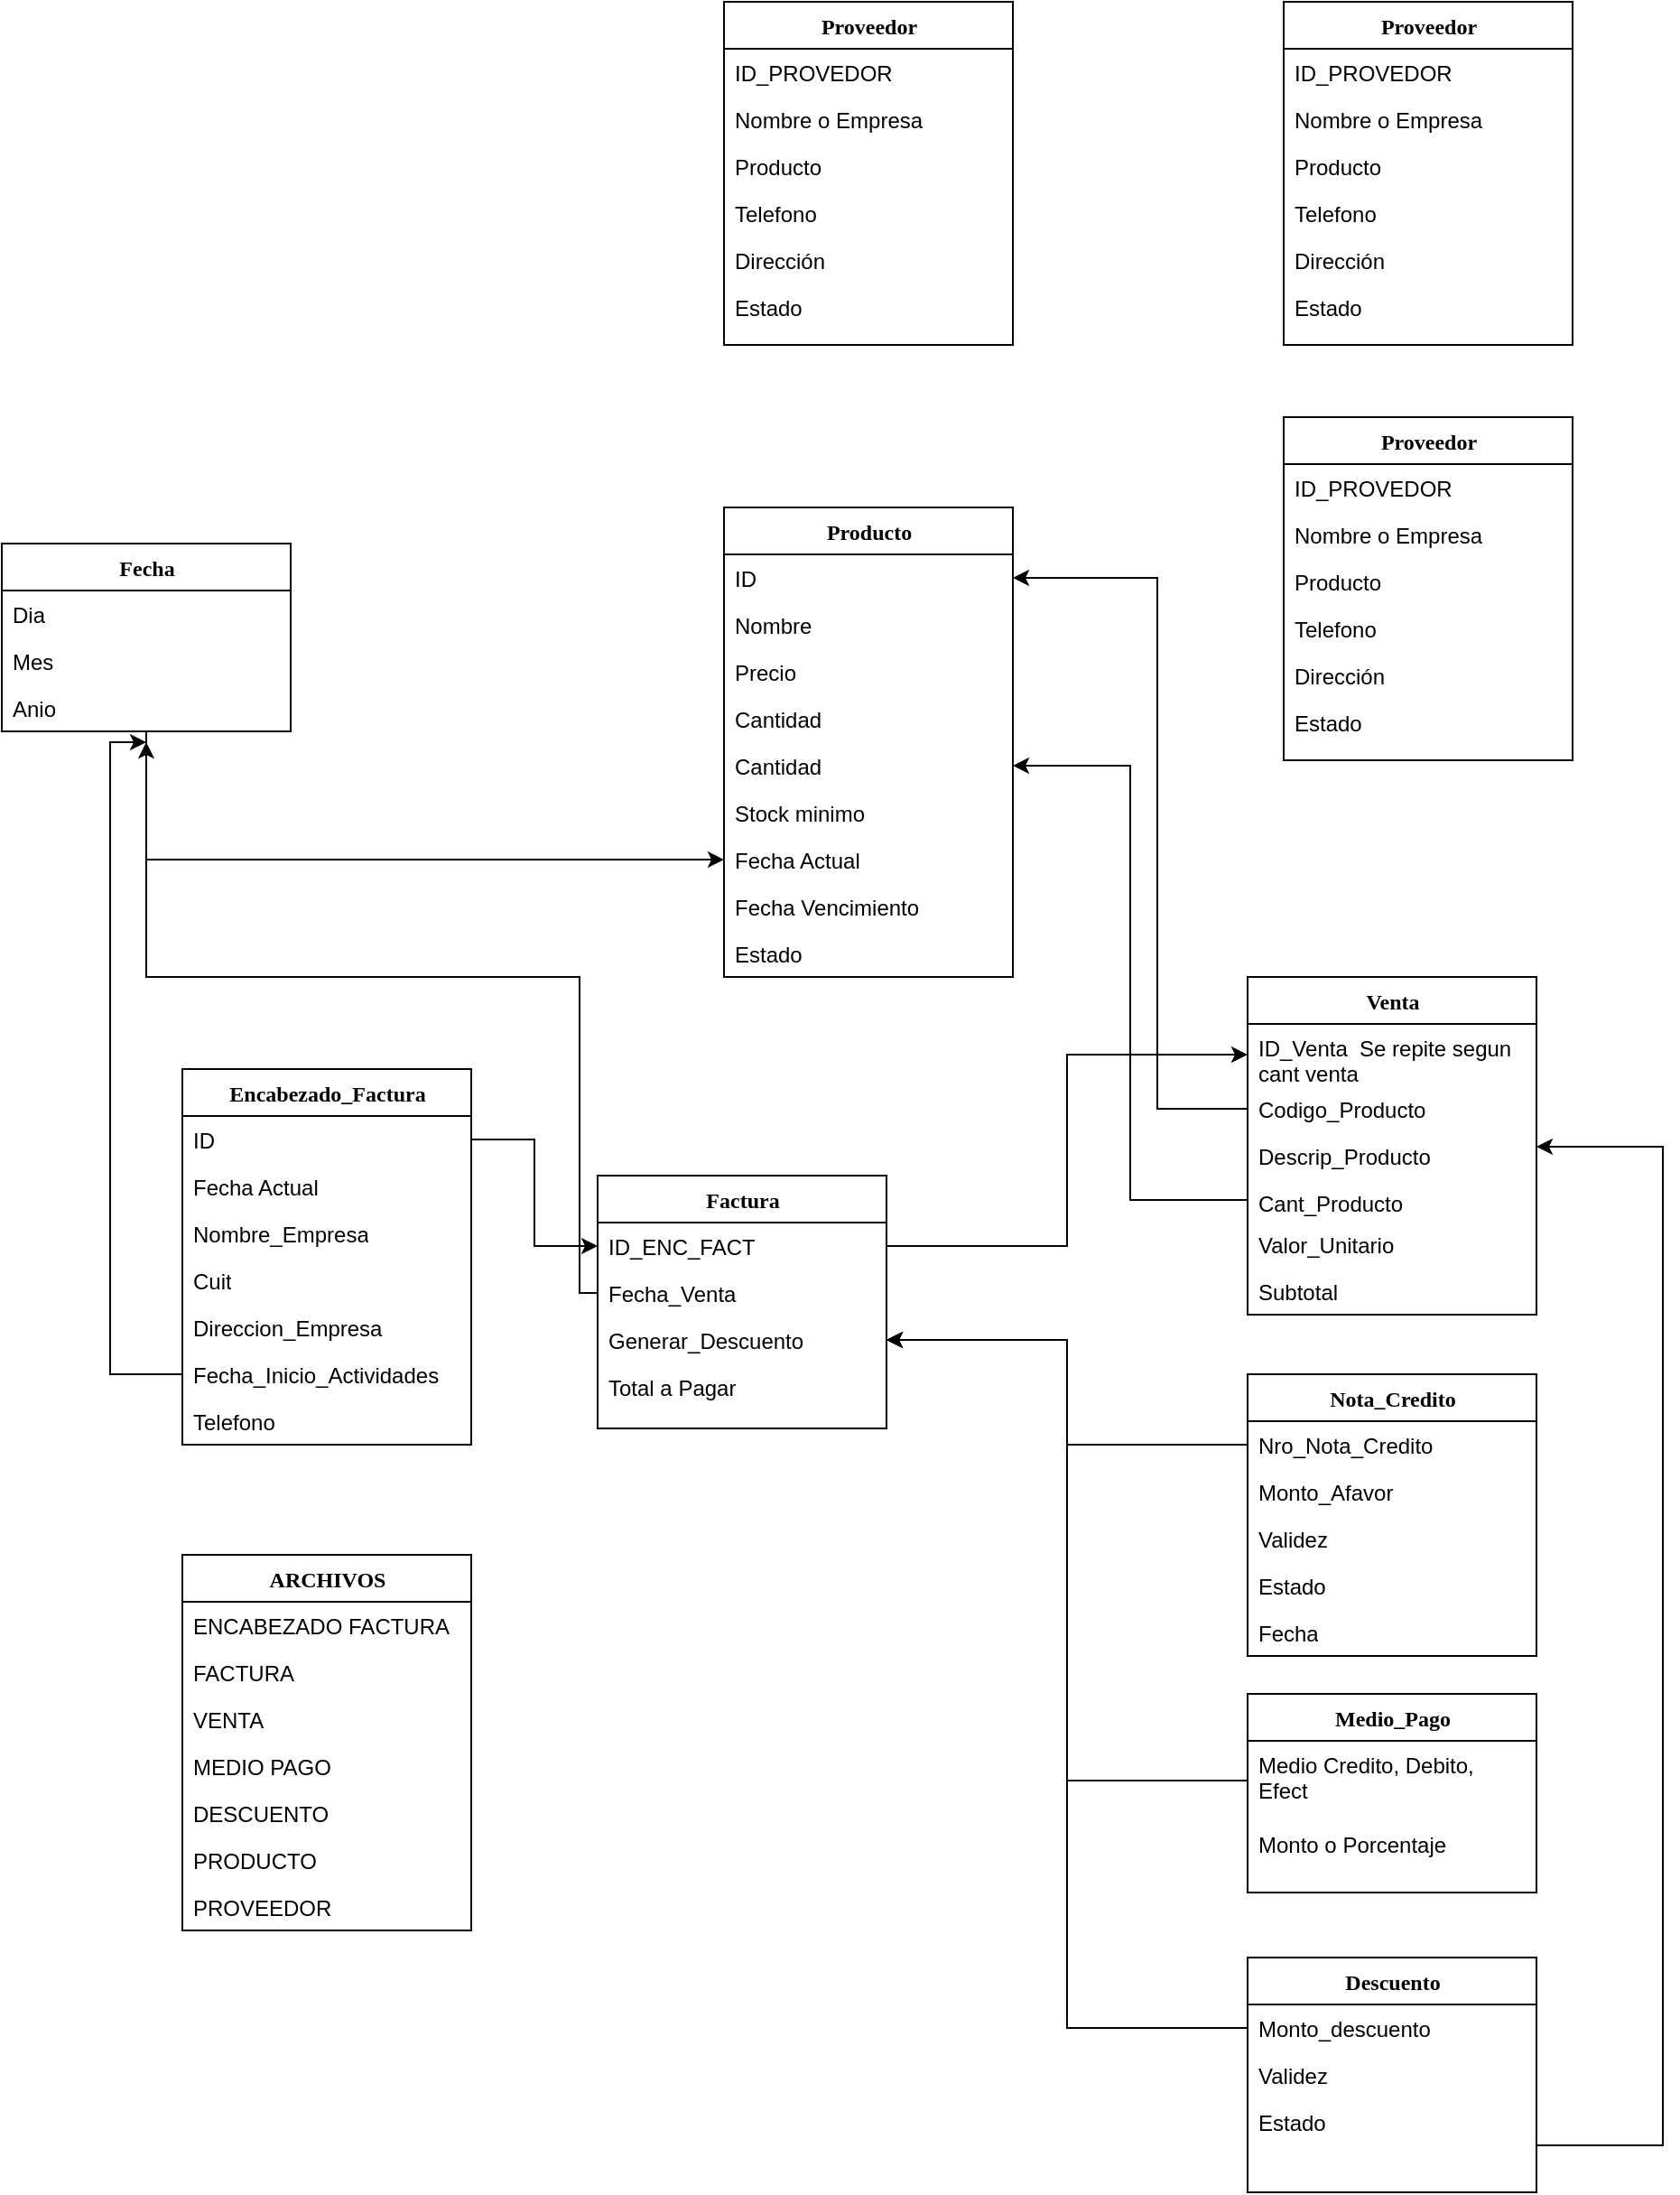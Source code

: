 <mxfile version="13.7.8" type="device"><diagram name="Page-1" id="9f46799a-70d6-7492-0946-bef42562c5a5"><mxGraphModel dx="1020" dy="1472" grid="1" gridSize="10" guides="1" tooltips="1" connect="1" arrows="1" fold="1" page="1" pageScale="1" pageWidth="1100" pageHeight="850" background="#ffffff" math="0" shadow="0"><root><mxCell id="0"/><mxCell id="1" parent="0"/><mxCell id="5ATSMkaQj4c0prXv33QN-11" style="edgeStyle=orthogonalEdgeStyle;rounded=0;orthogonalLoop=1;jettySize=auto;html=1;" edge="1" parent="1" source="78961159f06e98e8-30" target="E1xkY9IaCRlsvTI7fgck-6"><mxGeometry relative="1" as="geometry"/></mxCell><mxCell id="78961159f06e98e8-30" value="Fecha" style="swimlane;html=1;fontStyle=1;align=center;verticalAlign=top;childLayout=stackLayout;horizontal=1;startSize=26;horizontalStack=0;resizeParent=1;resizeLast=0;collapsible=1;marginBottom=0;swimlaneFillColor=#ffffff;rounded=0;shadow=0;comic=0;labelBackgroundColor=none;strokeWidth=1;fillColor=none;fontFamily=Verdana;fontSize=12" parent="1" vertex="1"><mxGeometry x="90" y="30" width="160" height="104" as="geometry"/></mxCell><mxCell id="78961159f06e98e8-34" value="Dia" style="text;html=1;strokeColor=none;fillColor=none;align=left;verticalAlign=top;spacingLeft=4;spacingRight=4;whiteSpace=wrap;overflow=hidden;rotatable=0;points=[[0,0.5],[1,0.5]];portConstraint=eastwest;" parent="78961159f06e98e8-30" vertex="1"><mxGeometry y="26" width="160" height="26" as="geometry"/></mxCell><mxCell id="78961159f06e98e8-36" value="Mes" style="text;html=1;strokeColor=none;fillColor=none;align=left;verticalAlign=top;spacingLeft=4;spacingRight=4;whiteSpace=wrap;overflow=hidden;rotatable=0;points=[[0,0.5],[1,0.5]];portConstraint=eastwest;" parent="78961159f06e98e8-30" vertex="1"><mxGeometry y="52" width="160" height="26" as="geometry"/></mxCell><mxCell id="78961159f06e98e8-37" value="Anio" style="text;html=1;strokeColor=none;fillColor=none;align=left;verticalAlign=top;spacingLeft=4;spacingRight=4;whiteSpace=wrap;overflow=hidden;rotatable=0;points=[[0,0.5],[1,0.5]];portConstraint=eastwest;" parent="78961159f06e98e8-30" vertex="1"><mxGeometry y="78" width="160" height="26" as="geometry"/></mxCell><mxCell id="78961159f06e98e8-17" value="Producto" style="swimlane;html=1;fontStyle=1;align=center;verticalAlign=top;childLayout=stackLayout;horizontal=1;startSize=26;horizontalStack=0;resizeParent=1;resizeLast=0;collapsible=1;marginBottom=0;swimlaneFillColor=#ffffff;rounded=0;shadow=0;comic=0;labelBackgroundColor=none;strokeWidth=1;fillColor=none;fontFamily=Verdana;fontSize=12" parent="1" vertex="1"><mxGeometry x="490" y="10" width="160" height="260" as="geometry"/></mxCell><mxCell id="78961159f06e98e8-21" value="ID" style="text;html=1;strokeColor=none;fillColor=none;align=left;verticalAlign=top;spacingLeft=4;spacingRight=4;whiteSpace=wrap;overflow=hidden;rotatable=0;points=[[0,0.5],[1,0.5]];portConstraint=eastwest;" parent="78961159f06e98e8-17" vertex="1"><mxGeometry y="26" width="160" height="26" as="geometry"/></mxCell><mxCell id="78961159f06e98e8-23" value="Nombre" style="text;html=1;strokeColor=none;fillColor=none;align=left;verticalAlign=top;spacingLeft=4;spacingRight=4;whiteSpace=wrap;overflow=hidden;rotatable=0;points=[[0,0.5],[1,0.5]];portConstraint=eastwest;" parent="78961159f06e98e8-17" vertex="1"><mxGeometry y="52" width="160" height="26" as="geometry"/></mxCell><mxCell id="78961159f06e98e8-25" value="Precio" style="text;html=1;strokeColor=none;fillColor=none;align=left;verticalAlign=top;spacingLeft=4;spacingRight=4;whiteSpace=wrap;overflow=hidden;rotatable=0;points=[[0,0.5],[1,0.5]];portConstraint=eastwest;" parent="78961159f06e98e8-17" vertex="1"><mxGeometry y="78" width="160" height="26" as="geometry"/></mxCell><mxCell id="78961159f06e98e8-26" value="Cantidad" style="text;html=1;strokeColor=none;fillColor=none;align=left;verticalAlign=top;spacingLeft=4;spacingRight=4;whiteSpace=wrap;overflow=hidden;rotatable=0;points=[[0,0.5],[1,0.5]];portConstraint=eastwest;" parent="78961159f06e98e8-17" vertex="1"><mxGeometry y="104" width="160" height="26" as="geometry"/></mxCell><mxCell id="5ATSMkaQj4c0prXv33QN-26" value="Cantidad" style="text;html=1;strokeColor=none;fillColor=none;align=left;verticalAlign=top;spacingLeft=4;spacingRight=4;whiteSpace=wrap;overflow=hidden;rotatable=0;points=[[0,0.5],[1,0.5]];portConstraint=eastwest;" vertex="1" parent="78961159f06e98e8-17"><mxGeometry y="130" width="160" height="26" as="geometry"/></mxCell><mxCell id="78961159f06e98e8-24" value="Stock minimo" style="text;html=1;strokeColor=none;fillColor=none;align=left;verticalAlign=top;spacingLeft=4;spacingRight=4;whiteSpace=wrap;overflow=hidden;rotatable=0;points=[[0,0.5],[1,0.5]];portConstraint=eastwest;" parent="78961159f06e98e8-17" vertex="1"><mxGeometry y="156" width="160" height="26" as="geometry"/></mxCell><mxCell id="E1xkY9IaCRlsvTI7fgck-6" value="Fecha Actual" style="text;html=1;strokeColor=none;fillColor=none;align=left;verticalAlign=top;spacingLeft=4;spacingRight=4;whiteSpace=wrap;overflow=hidden;rotatable=0;points=[[0,0.5],[1,0.5]];portConstraint=eastwest;" parent="78961159f06e98e8-17" vertex="1"><mxGeometry y="182" width="160" height="26" as="geometry"/></mxCell><mxCell id="E1xkY9IaCRlsvTI7fgck-8" value="Fecha Vencimiento" style="text;html=1;strokeColor=none;fillColor=none;align=left;verticalAlign=top;spacingLeft=4;spacingRight=4;whiteSpace=wrap;overflow=hidden;rotatable=0;points=[[0,0.5],[1,0.5]];portConstraint=eastwest;" parent="78961159f06e98e8-17" vertex="1"><mxGeometry y="208" width="160" height="26" as="geometry"/></mxCell><mxCell id="E1xkY9IaCRlsvTI7fgck-11" value="Estado" style="text;html=1;strokeColor=none;fillColor=none;align=left;verticalAlign=top;spacingLeft=4;spacingRight=4;whiteSpace=wrap;overflow=hidden;rotatable=0;points=[[0,0.5],[1,0.5]];portConstraint=eastwest;" parent="78961159f06e98e8-17" vertex="1"><mxGeometry y="234" width="160" height="26" as="geometry"/></mxCell><mxCell id="5ATSMkaQj4c0prXv33QN-2" style="edgeStyle=orthogonalEdgeStyle;rounded=0;orthogonalLoop=1;jettySize=auto;html=1;entryX=0;entryY=0.5;entryDx=0;entryDy=0;" edge="1" parent="1" source="78961159f06e98e8-44" target="E1xkY9IaCRlsvTI7fgck-26"><mxGeometry relative="1" as="geometry"/></mxCell><mxCell id="78961159f06e98e8-43" value="Encabezado_Factura" style="swimlane;html=1;fontStyle=1;align=center;verticalAlign=top;childLayout=stackLayout;horizontal=1;startSize=26;horizontalStack=0;resizeParent=1;resizeLast=0;collapsible=1;marginBottom=0;swimlaneFillColor=#ffffff;rounded=0;shadow=0;comic=0;labelBackgroundColor=none;strokeWidth=1;fillColor=none;fontFamily=Verdana;fontSize=12" parent="1" vertex="1"><mxGeometry x="190" y="321" width="160" height="208" as="geometry"/></mxCell><mxCell id="78961159f06e98e8-44" value="ID" style="text;html=1;strokeColor=none;fillColor=none;align=left;verticalAlign=top;spacingLeft=4;spacingRight=4;whiteSpace=wrap;overflow=hidden;rotatable=0;points=[[0,0.5],[1,0.5]];portConstraint=eastwest;" parent="78961159f06e98e8-43" vertex="1"><mxGeometry y="26" width="160" height="26" as="geometry"/></mxCell><mxCell id="E1xkY9IaCRlsvTI7fgck-18" value="Fecha Actual" style="text;html=1;strokeColor=none;fillColor=none;align=left;verticalAlign=top;spacingLeft=4;spacingRight=4;whiteSpace=wrap;overflow=hidden;rotatable=0;points=[[0,0.5],[1,0.5]];portConstraint=eastwest;" parent="78961159f06e98e8-43" vertex="1"><mxGeometry y="52" width="160" height="26" as="geometry"/></mxCell><mxCell id="E1xkY9IaCRlsvTI7fgck-19" value="Nombre_Empresa" style="text;html=1;strokeColor=none;fillColor=none;align=left;verticalAlign=top;spacingLeft=4;spacingRight=4;whiteSpace=wrap;overflow=hidden;rotatable=0;points=[[0,0.5],[1,0.5]];portConstraint=eastwest;" parent="78961159f06e98e8-43" vertex="1"><mxGeometry y="78" width="160" height="26" as="geometry"/></mxCell><mxCell id="E1xkY9IaCRlsvTI7fgck-20" value="Cuit" style="text;html=1;strokeColor=none;fillColor=none;align=left;verticalAlign=top;spacingLeft=4;spacingRight=4;whiteSpace=wrap;overflow=hidden;rotatable=0;points=[[0,0.5],[1,0.5]];portConstraint=eastwest;" parent="78961159f06e98e8-43" vertex="1"><mxGeometry y="104" width="160" height="26" as="geometry"/></mxCell><mxCell id="E1xkY9IaCRlsvTI7fgck-21" value="Direccion_Empresa" style="text;html=1;strokeColor=none;fillColor=none;align=left;verticalAlign=top;spacingLeft=4;spacingRight=4;whiteSpace=wrap;overflow=hidden;rotatable=0;points=[[0,0.5],[1,0.5]];portConstraint=eastwest;" parent="78961159f06e98e8-43" vertex="1"><mxGeometry y="130" width="160" height="26" as="geometry"/></mxCell><mxCell id="E1xkY9IaCRlsvTI7fgck-22" value="Fecha_Inicio_Actividades" style="text;html=1;strokeColor=none;fillColor=none;align=left;verticalAlign=top;spacingLeft=4;spacingRight=4;whiteSpace=wrap;overflow=hidden;rotatable=0;points=[[0,0.5],[1,0.5]];portConstraint=eastwest;" parent="78961159f06e98e8-43" vertex="1"><mxGeometry y="156" width="160" height="26" as="geometry"/></mxCell><mxCell id="E1xkY9IaCRlsvTI7fgck-23" value="Telefono" style="text;html=1;strokeColor=none;fillColor=none;align=left;verticalAlign=top;spacingLeft=4;spacingRight=4;whiteSpace=wrap;overflow=hidden;rotatable=0;points=[[0,0.5],[1,0.5]];portConstraint=eastwest;" parent="78961159f06e98e8-43" vertex="1"><mxGeometry y="182" width="160" height="26" as="geometry"/></mxCell><mxCell id="5ATSMkaQj4c0prXv33QN-12" style="edgeStyle=orthogonalEdgeStyle;rounded=0;orthogonalLoop=1;jettySize=auto;html=1;" edge="1" parent="1" source="E1xkY9IaCRlsvTI7fgck-26" target="5ATSMkaQj4c0prXv33QN-1"><mxGeometry relative="1" as="geometry"/></mxCell><mxCell id="78961159f06e98e8-108" value="Factura" style="swimlane;html=1;fontStyle=1;align=center;verticalAlign=top;childLayout=stackLayout;horizontal=1;startSize=26;horizontalStack=0;resizeParent=1;resizeLast=0;collapsible=1;marginBottom=0;swimlaneFillColor=#ffffff;rounded=0;shadow=0;comic=0;labelBackgroundColor=none;strokeWidth=1;fillColor=none;fontFamily=Verdana;fontSize=12" parent="1" vertex="1"><mxGeometry x="420" y="380" width="160" height="140" as="geometry"/></mxCell><mxCell id="E1xkY9IaCRlsvTI7fgck-26" value="ID_ENC_FACT" style="text;html=1;strokeColor=none;fillColor=none;align=left;verticalAlign=top;spacingLeft=4;spacingRight=4;whiteSpace=wrap;overflow=hidden;rotatable=0;points=[[0,0.5],[1,0.5]];portConstraint=eastwest;" parent="78961159f06e98e8-108" vertex="1"><mxGeometry y="26" width="160" height="26" as="geometry"/></mxCell><mxCell id="E1xkY9IaCRlsvTI7fgck-36" value="Fecha_Venta" style="text;html=1;strokeColor=none;fillColor=none;align=left;verticalAlign=top;spacingLeft=4;spacingRight=4;whiteSpace=wrap;overflow=hidden;rotatable=0;points=[[0,0.5],[1,0.5]];portConstraint=eastwest;" parent="78961159f06e98e8-108" vertex="1"><mxGeometry y="52" width="160" height="26" as="geometry"/></mxCell><mxCell id="E1xkY9IaCRlsvTI7fgck-37" value="Generar_Descuento&lt;br&gt;" style="text;html=1;strokeColor=none;fillColor=none;align=left;verticalAlign=top;spacingLeft=4;spacingRight=4;whiteSpace=wrap;overflow=hidden;rotatable=0;points=[[0,0.5],[1,0.5]];portConstraint=eastwest;" parent="78961159f06e98e8-108" vertex="1"><mxGeometry y="78" width="160" height="26" as="geometry"/></mxCell><mxCell id="E1xkY9IaCRlsvTI7fgck-38" value="Total a Pagar" style="text;html=1;strokeColor=none;fillColor=none;align=left;verticalAlign=top;spacingLeft=4;spacingRight=4;whiteSpace=wrap;overflow=hidden;rotatable=0;points=[[0,0.5],[1,0.5]];portConstraint=eastwest;" parent="78961159f06e98e8-108" vertex="1"><mxGeometry y="104" width="160" height="26" as="geometry"/></mxCell><mxCell id="5ATSMkaQj4c0prXv33QN-14" style="edgeStyle=orthogonalEdgeStyle;rounded=0;orthogonalLoop=1;jettySize=auto;html=1;entryX=1;entryY=0.5;entryDx=0;entryDy=0;" edge="1" parent="1" source="78961159f06e98e8-96" target="E1xkY9IaCRlsvTI7fgck-37"><mxGeometry relative="1" as="geometry"/></mxCell><mxCell id="5ATSMkaQj4c0prXv33QN-24" style="edgeStyle=orthogonalEdgeStyle;rounded=0;orthogonalLoop=1;jettySize=auto;html=1;entryX=1;entryY=0.5;entryDx=0;entryDy=0;" edge="1" parent="1" source="5ATSMkaQj4c0prXv33QN-16" target="E1xkY9IaCRlsvTI7fgck-37"><mxGeometry relative="1" as="geometry"><mxPoint x="610" y="530" as="targetPoint"/></mxGeometry></mxCell><mxCell id="5ATSMkaQj4c0prXv33QN-25" style="edgeStyle=orthogonalEdgeStyle;rounded=0;orthogonalLoop=1;jettySize=auto;html=1;entryX=1;entryY=0.5;entryDx=0;entryDy=0;" edge="1" parent="1" source="78961159f06e98e8-83" target="E1xkY9IaCRlsvTI7fgck-37"><mxGeometry relative="1" as="geometry"><mxPoint x="610" y="490" as="targetPoint"/></mxGeometry></mxCell><mxCell id="5ATSMkaQj4c0prXv33QN-4" value="Venta" style="swimlane;html=1;fontStyle=1;align=center;verticalAlign=top;childLayout=stackLayout;horizontal=1;startSize=26;horizontalStack=0;resizeParent=1;resizeLast=0;collapsible=1;marginBottom=0;swimlaneFillColor=#ffffff;rounded=0;shadow=0;comic=0;labelBackgroundColor=none;strokeWidth=1;fillColor=none;fontFamily=Verdana;fontSize=12" vertex="1" parent="1"><mxGeometry x="780" y="270" width="160" height="187" as="geometry"/></mxCell><mxCell id="5ATSMkaQj4c0prXv33QN-1" value="ID_Venta&amp;nbsp; Se repite segun cant venta" style="text;html=1;strokeColor=none;fillColor=none;align=left;verticalAlign=top;spacingLeft=4;spacingRight=4;whiteSpace=wrap;overflow=hidden;rotatable=0;points=[[0,0.5],[1,0.5]];portConstraint=eastwest;" vertex="1" parent="5ATSMkaQj4c0prXv33QN-4"><mxGeometry y="26" width="160" height="34" as="geometry"/></mxCell><mxCell id="5ATSMkaQj4c0prXv33QN-10" value="Codigo_Producto" style="text;html=1;strokeColor=none;fillColor=none;align=left;verticalAlign=top;spacingLeft=4;spacingRight=4;whiteSpace=wrap;overflow=hidden;rotatable=0;points=[[0,0.5],[1,0.5]];portConstraint=eastwest;" vertex="1" parent="5ATSMkaQj4c0prXv33QN-4"><mxGeometry y="60" width="160" height="26" as="geometry"/></mxCell><mxCell id="5ATSMkaQj4c0prXv33QN-8" value="Descrip_Producto" style="text;html=1;strokeColor=none;fillColor=none;align=left;verticalAlign=top;spacingLeft=4;spacingRight=4;whiteSpace=wrap;overflow=hidden;rotatable=0;points=[[0,0.5],[1,0.5]];portConstraint=eastwest;" vertex="1" parent="5ATSMkaQj4c0prXv33QN-4"><mxGeometry y="86" width="160" height="26" as="geometry"/></mxCell><mxCell id="E1xkY9IaCRlsvTI7fgck-29" value="Cant_Producto" style="text;html=1;strokeColor=none;fillColor=none;align=left;verticalAlign=top;spacingLeft=4;spacingRight=4;whiteSpace=wrap;overflow=hidden;rotatable=0;points=[[0,0.5],[1,0.5]];portConstraint=eastwest;" parent="5ATSMkaQj4c0prXv33QN-4" vertex="1"><mxGeometry y="112" width="160" height="23" as="geometry"/></mxCell><mxCell id="E1xkY9IaCRlsvTI7fgck-30" value="Valor_Unitario" style="text;html=1;strokeColor=none;fillColor=none;align=left;verticalAlign=top;spacingLeft=4;spacingRight=4;whiteSpace=wrap;overflow=hidden;rotatable=0;points=[[0,0.5],[1,0.5]];portConstraint=eastwest;" parent="5ATSMkaQj4c0prXv33QN-4" vertex="1"><mxGeometry y="135" width="160" height="26" as="geometry"/></mxCell><mxCell id="5ATSMkaQj4c0prXv33QN-9" value="Subtotal" style="text;html=1;strokeColor=none;fillColor=none;align=left;verticalAlign=top;spacingLeft=4;spacingRight=4;whiteSpace=wrap;overflow=hidden;rotatable=0;points=[[0,0.5],[1,0.5]];portConstraint=eastwest;" vertex="1" parent="5ATSMkaQj4c0prXv33QN-4"><mxGeometry y="161" width="160" height="26" as="geometry"/></mxCell><mxCell id="5ATSMkaQj4c0prXv33QN-31" style="edgeStyle=orthogonalEdgeStyle;rounded=0;orthogonalLoop=1;jettySize=auto;html=1;" edge="1" parent="1" source="78961159f06e98e8-82" target="5ATSMkaQj4c0prXv33QN-4"><mxGeometry relative="1" as="geometry"><mxPoint x="1000" y="410" as="targetPoint"/><Array as="points"><mxPoint x="1010" y="917"/><mxPoint x="1010" y="364"/></Array></mxGeometry></mxCell><mxCell id="5ATSMkaQj4c0prXv33QN-27" style="edgeStyle=orthogonalEdgeStyle;rounded=0;orthogonalLoop=1;jettySize=auto;html=1;" edge="1" parent="1" source="5ATSMkaQj4c0prXv33QN-10" target="78961159f06e98e8-21"><mxGeometry relative="1" as="geometry"><mxPoint x="760" y="100" as="targetPoint"/><Array as="points"><mxPoint x="730" y="343"/><mxPoint x="730" y="49"/></Array></mxGeometry></mxCell><mxCell id="5ATSMkaQj4c0prXv33QN-28" style="edgeStyle=orthogonalEdgeStyle;rounded=0;orthogonalLoop=1;jettySize=auto;html=1;" edge="1" parent="1" source="E1xkY9IaCRlsvTI7fgck-29" target="5ATSMkaQj4c0prXv33QN-26"><mxGeometry relative="1" as="geometry"><mxPoint x="690" y="160" as="targetPoint"/></mxGeometry></mxCell><mxCell id="5ATSMkaQj4c0prXv33QN-29" style="edgeStyle=orthogonalEdgeStyle;rounded=0;orthogonalLoop=1;jettySize=auto;html=1;" edge="1" parent="1" source="E1xkY9IaCRlsvTI7fgck-22"><mxGeometry relative="1" as="geometry"><mxPoint x="170" y="140" as="targetPoint"/><Array as="points"><mxPoint x="150" y="490"/><mxPoint x="150" y="140"/></Array></mxGeometry></mxCell><mxCell id="5ATSMkaQj4c0prXv33QN-30" style="edgeStyle=orthogonalEdgeStyle;rounded=0;orthogonalLoop=1;jettySize=auto;html=1;exitX=0;exitY=0.5;exitDx=0;exitDy=0;" edge="1" parent="1" source="E1xkY9IaCRlsvTI7fgck-36"><mxGeometry relative="1" as="geometry"><mxPoint x="170" y="140" as="targetPoint"/><mxPoint x="410" y="445" as="sourcePoint"/><Array as="points"><mxPoint x="410" y="445"/><mxPoint x="410" y="270"/><mxPoint x="170" y="270"/></Array></mxGeometry></mxCell><mxCell id="5ATSMkaQj4c0prXv33QN-33" value="ARCHIVOS" style="swimlane;html=1;fontStyle=1;align=center;verticalAlign=top;childLayout=stackLayout;horizontal=1;startSize=26;horizontalStack=0;resizeParent=1;resizeLast=0;collapsible=1;marginBottom=0;swimlaneFillColor=#ffffff;rounded=0;shadow=0;comic=0;labelBackgroundColor=none;strokeWidth=1;fillColor=none;fontFamily=Verdana;fontSize=12" vertex="1" parent="1"><mxGeometry x="190" y="590" width="160" height="208" as="geometry"/></mxCell><mxCell id="5ATSMkaQj4c0prXv33QN-35" value="ENCABEZADO FACTURA" style="text;html=1;strokeColor=none;fillColor=none;align=left;verticalAlign=top;spacingLeft=4;spacingRight=4;whiteSpace=wrap;overflow=hidden;rotatable=0;points=[[0,0.5],[1,0.5]];portConstraint=eastwest;" vertex="1" parent="5ATSMkaQj4c0prXv33QN-33"><mxGeometry y="26" width="160" height="26" as="geometry"/></mxCell><mxCell id="5ATSMkaQj4c0prXv33QN-36" value="FACTURA" style="text;html=1;strokeColor=none;fillColor=none;align=left;verticalAlign=top;spacingLeft=4;spacingRight=4;whiteSpace=wrap;overflow=hidden;rotatable=0;points=[[0,0.5],[1,0.5]];portConstraint=eastwest;" vertex="1" parent="5ATSMkaQj4c0prXv33QN-33"><mxGeometry y="52" width="160" height="26" as="geometry"/></mxCell><mxCell id="5ATSMkaQj4c0prXv33QN-37" value="VENTA" style="text;html=1;strokeColor=none;fillColor=none;align=left;verticalAlign=top;spacingLeft=4;spacingRight=4;whiteSpace=wrap;overflow=hidden;rotatable=0;points=[[0,0.5],[1,0.5]];portConstraint=eastwest;" vertex="1" parent="5ATSMkaQj4c0prXv33QN-33"><mxGeometry y="78" width="160" height="26" as="geometry"/></mxCell><mxCell id="5ATSMkaQj4c0prXv33QN-38" value="MEDIO PAGO" style="text;html=1;strokeColor=none;fillColor=none;align=left;verticalAlign=top;spacingLeft=4;spacingRight=4;whiteSpace=wrap;overflow=hidden;rotatable=0;points=[[0,0.5],[1,0.5]];portConstraint=eastwest;" vertex="1" parent="5ATSMkaQj4c0prXv33QN-33"><mxGeometry y="104" width="160" height="26" as="geometry"/></mxCell><mxCell id="5ATSMkaQj4c0prXv33QN-39" value="DESCUENTO" style="text;html=1;strokeColor=none;fillColor=none;align=left;verticalAlign=top;spacingLeft=4;spacingRight=4;whiteSpace=wrap;overflow=hidden;rotatable=0;points=[[0,0.5],[1,0.5]];portConstraint=eastwest;" vertex="1" parent="5ATSMkaQj4c0prXv33QN-33"><mxGeometry y="130" width="160" height="26" as="geometry"/></mxCell><mxCell id="5ATSMkaQj4c0prXv33QN-40" value="PRODUCTO" style="text;html=1;strokeColor=none;fillColor=none;align=left;verticalAlign=top;spacingLeft=4;spacingRight=4;whiteSpace=wrap;overflow=hidden;rotatable=0;points=[[0,0.5],[1,0.5]];portConstraint=eastwest;" vertex="1" parent="5ATSMkaQj4c0prXv33QN-33"><mxGeometry y="156" width="160" height="26" as="geometry"/></mxCell><mxCell id="5ATSMkaQj4c0prXv33QN-49" value="PROVEEDOR" style="text;html=1;strokeColor=none;fillColor=none;align=left;verticalAlign=top;spacingLeft=4;spacingRight=4;whiteSpace=wrap;overflow=hidden;rotatable=0;points=[[0,0.5],[1,0.5]];portConstraint=eastwest;" vertex="1" parent="5ATSMkaQj4c0prXv33QN-33"><mxGeometry y="182" width="160" height="26" as="geometry"/></mxCell><mxCell id="78961159f06e98e8-95" value="Nota_Credito" style="swimlane;html=1;fontStyle=1;align=center;verticalAlign=top;childLayout=stackLayout;horizontal=1;startSize=26;horizontalStack=0;resizeParent=1;resizeLast=0;collapsible=1;marginBottom=0;swimlaneFillColor=#ffffff;rounded=0;shadow=0;comic=0;labelBackgroundColor=none;strokeWidth=1;fillColor=none;fontFamily=Verdana;fontSize=12" parent="1" vertex="1"><mxGeometry x="780" y="490" width="160" height="156" as="geometry"/></mxCell><mxCell id="78961159f06e98e8-96" value="Nro_Nota_Credito" style="text;html=1;strokeColor=none;fillColor=none;align=left;verticalAlign=top;spacingLeft=4;spacingRight=4;whiteSpace=wrap;overflow=hidden;rotatable=0;points=[[0,0.5],[1,0.5]];portConstraint=eastwest;" parent="78961159f06e98e8-95" vertex="1"><mxGeometry y="26" width="160" height="26" as="geometry"/></mxCell><mxCell id="5ATSMkaQj4c0prXv33QN-13" value="Monto_Afavor" style="text;html=1;strokeColor=none;fillColor=none;align=left;verticalAlign=top;spacingLeft=4;spacingRight=4;whiteSpace=wrap;overflow=hidden;rotatable=0;points=[[0,0.5],[1,0.5]];portConstraint=eastwest;" vertex="1" parent="78961159f06e98e8-95"><mxGeometry y="52" width="160" height="26" as="geometry"/></mxCell><mxCell id="78961159f06e98e8-97" value="Validez" style="text;html=1;strokeColor=none;fillColor=none;align=left;verticalAlign=top;spacingLeft=4;spacingRight=4;whiteSpace=wrap;overflow=hidden;rotatable=0;points=[[0,0.5],[1,0.5]];portConstraint=eastwest;" parent="78961159f06e98e8-95" vertex="1"><mxGeometry y="78" width="160" height="26" as="geometry"/></mxCell><mxCell id="78961159f06e98e8-98" value="Estado" style="text;html=1;strokeColor=none;fillColor=none;align=left;verticalAlign=top;spacingLeft=4;spacingRight=4;whiteSpace=wrap;overflow=hidden;rotatable=0;points=[[0,0.5],[1,0.5]];portConstraint=eastwest;" parent="78961159f06e98e8-95" vertex="1"><mxGeometry y="104" width="160" height="26" as="geometry"/></mxCell><mxCell id="5ATSMkaQj4c0prXv33QN-41" value="Fecha" style="text;html=1;strokeColor=none;fillColor=none;align=left;verticalAlign=top;spacingLeft=4;spacingRight=4;whiteSpace=wrap;overflow=hidden;rotatable=0;points=[[0,0.5],[1,0.5]];portConstraint=eastwest;" vertex="1" parent="78961159f06e98e8-95"><mxGeometry y="130" width="160" height="26" as="geometry"/></mxCell><mxCell id="5ATSMkaQj4c0prXv33QN-15" value="Medio_Pago" style="swimlane;html=1;fontStyle=1;align=center;verticalAlign=top;childLayout=stackLayout;horizontal=1;startSize=26;horizontalStack=0;resizeParent=1;resizeLast=0;collapsible=1;marginBottom=0;swimlaneFillColor=#ffffff;rounded=0;shadow=0;comic=0;labelBackgroundColor=none;strokeWidth=1;fillColor=none;fontFamily=Verdana;fontSize=12" vertex="1" parent="1"><mxGeometry x="780" y="667" width="160" height="110" as="geometry"/></mxCell><mxCell id="5ATSMkaQj4c0prXv33QN-16" value="Medio Credito, Debito, Efect" style="text;html=1;strokeColor=none;fillColor=none;align=left;verticalAlign=top;spacingLeft=4;spacingRight=4;whiteSpace=wrap;overflow=hidden;rotatable=0;points=[[0,0.5],[1,0.5]];portConstraint=eastwest;" vertex="1" parent="5ATSMkaQj4c0prXv33QN-15"><mxGeometry y="26" width="160" height="44" as="geometry"/></mxCell><mxCell id="5ATSMkaQj4c0prXv33QN-17" value="Monto o Porcentaje" style="text;html=1;strokeColor=none;fillColor=none;align=left;verticalAlign=top;spacingLeft=4;spacingRight=4;whiteSpace=wrap;overflow=hidden;rotatable=0;points=[[0,0.5],[1,0.5]];portConstraint=eastwest;" vertex="1" parent="5ATSMkaQj4c0prXv33QN-15"><mxGeometry y="70" width="160" height="26" as="geometry"/></mxCell><mxCell id="78961159f06e98e8-82" value="Descuento" style="swimlane;html=1;fontStyle=1;align=center;verticalAlign=top;childLayout=stackLayout;horizontal=1;startSize=26;horizontalStack=0;resizeParent=1;resizeLast=0;collapsible=1;marginBottom=0;swimlaneFillColor=#ffffff;rounded=0;shadow=0;comic=0;labelBackgroundColor=none;strokeWidth=1;fillColor=none;fontFamily=Verdana;fontSize=12" parent="1" vertex="1"><mxGeometry x="780" y="813" width="160" height="130" as="geometry"/></mxCell><mxCell id="78961159f06e98e8-83" value="Monto_descuento" style="text;html=1;strokeColor=none;fillColor=none;align=left;verticalAlign=top;spacingLeft=4;spacingRight=4;whiteSpace=wrap;overflow=hidden;rotatable=0;points=[[0,0.5],[1,0.5]];portConstraint=eastwest;" parent="78961159f06e98e8-82" vertex="1"><mxGeometry y="26" width="160" height="26" as="geometry"/></mxCell><mxCell id="78961159f06e98e8-84" value="Validez" style="text;html=1;strokeColor=none;fillColor=none;align=left;verticalAlign=top;spacingLeft=4;spacingRight=4;whiteSpace=wrap;overflow=hidden;rotatable=0;points=[[0,0.5],[1,0.5]];portConstraint=eastwest;" parent="78961159f06e98e8-82" vertex="1"><mxGeometry y="52" width="160" height="26" as="geometry"/></mxCell><mxCell id="78961159f06e98e8-85" value="Estado" style="text;html=1;strokeColor=none;fillColor=none;align=left;verticalAlign=top;spacingLeft=4;spacingRight=4;whiteSpace=wrap;overflow=hidden;rotatable=0;points=[[0,0.5],[1,0.5]];portConstraint=eastwest;" parent="78961159f06e98e8-82" vertex="1"><mxGeometry y="78" width="160" height="26" as="geometry"/></mxCell><mxCell id="78961159f06e98e8-86" value="" style="text;html=1;strokeColor=none;fillColor=none;align=left;verticalAlign=top;spacingLeft=4;spacingRight=4;whiteSpace=wrap;overflow=hidden;rotatable=0;points=[[0,0.5],[1,0.5]];portConstraint=eastwest;" parent="78961159f06e98e8-82" vertex="1"><mxGeometry y="104" width="160" height="26" as="geometry"/></mxCell><mxCell id="5ATSMkaQj4c0prXv33QN-50" value="Proveedor" style="swimlane;html=1;fontStyle=1;align=center;verticalAlign=top;childLayout=stackLayout;horizontal=1;startSize=26;horizontalStack=0;resizeParent=1;resizeLast=0;collapsible=1;marginBottom=0;swimlaneFillColor=#ffffff;rounded=0;shadow=0;comic=0;labelBackgroundColor=none;strokeWidth=1;fillColor=none;fontFamily=Verdana;fontSize=12" vertex="1" parent="1"><mxGeometry x="490" y="-270" width="160" height="190" as="geometry"/></mxCell><mxCell id="5ATSMkaQj4c0prXv33QN-51" value="ID_PROVEDOR" style="text;html=1;strokeColor=none;fillColor=none;align=left;verticalAlign=top;spacingLeft=4;spacingRight=4;whiteSpace=wrap;overflow=hidden;rotatable=0;points=[[0,0.5],[1,0.5]];portConstraint=eastwest;" vertex="1" parent="5ATSMkaQj4c0prXv33QN-50"><mxGeometry y="26" width="160" height="26" as="geometry"/></mxCell><mxCell id="5ATSMkaQj4c0prXv33QN-52" value="Nombre o Empresa" style="text;html=1;strokeColor=none;fillColor=none;align=left;verticalAlign=top;spacingLeft=4;spacingRight=4;whiteSpace=wrap;overflow=hidden;rotatable=0;points=[[0,0.5],[1,0.5]];portConstraint=eastwest;" vertex="1" parent="5ATSMkaQj4c0prXv33QN-50"><mxGeometry y="52" width="160" height="26" as="geometry"/></mxCell><mxCell id="5ATSMkaQj4c0prXv33QN-53" value="Producto" style="text;html=1;strokeColor=none;fillColor=none;align=left;verticalAlign=top;spacingLeft=4;spacingRight=4;whiteSpace=wrap;overflow=hidden;rotatable=0;points=[[0,0.5],[1,0.5]];portConstraint=eastwest;" vertex="1" parent="5ATSMkaQj4c0prXv33QN-50"><mxGeometry y="78" width="160" height="26" as="geometry"/></mxCell><mxCell id="5ATSMkaQj4c0prXv33QN-54" value="Telefono" style="text;html=1;strokeColor=none;fillColor=none;align=left;verticalAlign=top;spacingLeft=4;spacingRight=4;whiteSpace=wrap;overflow=hidden;rotatable=0;points=[[0,0.5],[1,0.5]];portConstraint=eastwest;" vertex="1" parent="5ATSMkaQj4c0prXv33QN-50"><mxGeometry y="104" width="160" height="26" as="geometry"/></mxCell><mxCell id="5ATSMkaQj4c0prXv33QN-55" value="Dirección" style="text;html=1;strokeColor=none;fillColor=none;align=left;verticalAlign=top;spacingLeft=4;spacingRight=4;whiteSpace=wrap;overflow=hidden;rotatable=0;points=[[0,0.5],[1,0.5]];portConstraint=eastwest;" vertex="1" parent="5ATSMkaQj4c0prXv33QN-50"><mxGeometry y="130" width="160" height="26" as="geometry"/></mxCell><mxCell id="5ATSMkaQj4c0prXv33QN-59" value="Estado" style="text;html=1;strokeColor=none;fillColor=none;align=left;verticalAlign=top;spacingLeft=4;spacingRight=4;whiteSpace=wrap;overflow=hidden;rotatable=0;points=[[0,0.5],[1,0.5]];portConstraint=eastwest;" vertex="1" parent="5ATSMkaQj4c0prXv33QN-50"><mxGeometry y="156" width="160" height="26" as="geometry"/></mxCell><mxCell id="5ATSMkaQj4c0prXv33QN-60" value="Proveedor" style="swimlane;html=1;fontStyle=1;align=center;verticalAlign=top;childLayout=stackLayout;horizontal=1;startSize=26;horizontalStack=0;resizeParent=1;resizeLast=0;collapsible=1;marginBottom=0;swimlaneFillColor=#ffffff;rounded=0;shadow=0;comic=0;labelBackgroundColor=none;strokeWidth=1;fillColor=none;fontFamily=Verdana;fontSize=12" vertex="1" parent="1"><mxGeometry x="800" y="-40" width="160" height="190" as="geometry"/></mxCell><mxCell id="5ATSMkaQj4c0prXv33QN-61" value="ID_PROVEDOR" style="text;html=1;strokeColor=none;fillColor=none;align=left;verticalAlign=top;spacingLeft=4;spacingRight=4;whiteSpace=wrap;overflow=hidden;rotatable=0;points=[[0,0.5],[1,0.5]];portConstraint=eastwest;" vertex="1" parent="5ATSMkaQj4c0prXv33QN-60"><mxGeometry y="26" width="160" height="26" as="geometry"/></mxCell><mxCell id="5ATSMkaQj4c0prXv33QN-62" value="Nombre o Empresa" style="text;html=1;strokeColor=none;fillColor=none;align=left;verticalAlign=top;spacingLeft=4;spacingRight=4;whiteSpace=wrap;overflow=hidden;rotatable=0;points=[[0,0.5],[1,0.5]];portConstraint=eastwest;" vertex="1" parent="5ATSMkaQj4c0prXv33QN-60"><mxGeometry y="52" width="160" height="26" as="geometry"/></mxCell><mxCell id="5ATSMkaQj4c0prXv33QN-63" value="Producto" style="text;html=1;strokeColor=none;fillColor=none;align=left;verticalAlign=top;spacingLeft=4;spacingRight=4;whiteSpace=wrap;overflow=hidden;rotatable=0;points=[[0,0.5],[1,0.5]];portConstraint=eastwest;" vertex="1" parent="5ATSMkaQj4c0prXv33QN-60"><mxGeometry y="78" width="160" height="26" as="geometry"/></mxCell><mxCell id="5ATSMkaQj4c0prXv33QN-64" value="Telefono" style="text;html=1;strokeColor=none;fillColor=none;align=left;verticalAlign=top;spacingLeft=4;spacingRight=4;whiteSpace=wrap;overflow=hidden;rotatable=0;points=[[0,0.5],[1,0.5]];portConstraint=eastwest;" vertex="1" parent="5ATSMkaQj4c0prXv33QN-60"><mxGeometry y="104" width="160" height="26" as="geometry"/></mxCell><mxCell id="5ATSMkaQj4c0prXv33QN-65" value="Dirección" style="text;html=1;strokeColor=none;fillColor=none;align=left;verticalAlign=top;spacingLeft=4;spacingRight=4;whiteSpace=wrap;overflow=hidden;rotatable=0;points=[[0,0.5],[1,0.5]];portConstraint=eastwest;" vertex="1" parent="5ATSMkaQj4c0prXv33QN-60"><mxGeometry y="130" width="160" height="26" as="geometry"/></mxCell><mxCell id="5ATSMkaQj4c0prXv33QN-66" value="Estado" style="text;html=1;strokeColor=none;fillColor=none;align=left;verticalAlign=top;spacingLeft=4;spacingRight=4;whiteSpace=wrap;overflow=hidden;rotatable=0;points=[[0,0.5],[1,0.5]];portConstraint=eastwest;" vertex="1" parent="5ATSMkaQj4c0prXv33QN-60"><mxGeometry y="156" width="160" height="26" as="geometry"/></mxCell><mxCell id="5ATSMkaQj4c0prXv33QN-67" value="Proveedor" style="swimlane;html=1;fontStyle=1;align=center;verticalAlign=top;childLayout=stackLayout;horizontal=1;startSize=26;horizontalStack=0;resizeParent=1;resizeLast=0;collapsible=1;marginBottom=0;swimlaneFillColor=#ffffff;rounded=0;shadow=0;comic=0;labelBackgroundColor=none;strokeWidth=1;fillColor=none;fontFamily=Verdana;fontSize=12" vertex="1" parent="1"><mxGeometry x="800" y="-270" width="160" height="190" as="geometry"/></mxCell><mxCell id="5ATSMkaQj4c0prXv33QN-68" value="ID_PROVEDOR" style="text;html=1;strokeColor=none;fillColor=none;align=left;verticalAlign=top;spacingLeft=4;spacingRight=4;whiteSpace=wrap;overflow=hidden;rotatable=0;points=[[0,0.5],[1,0.5]];portConstraint=eastwest;" vertex="1" parent="5ATSMkaQj4c0prXv33QN-67"><mxGeometry y="26" width="160" height="26" as="geometry"/></mxCell><mxCell id="5ATSMkaQj4c0prXv33QN-69" value="Nombre o Empresa" style="text;html=1;strokeColor=none;fillColor=none;align=left;verticalAlign=top;spacingLeft=4;spacingRight=4;whiteSpace=wrap;overflow=hidden;rotatable=0;points=[[0,0.5],[1,0.5]];portConstraint=eastwest;" vertex="1" parent="5ATSMkaQj4c0prXv33QN-67"><mxGeometry y="52" width="160" height="26" as="geometry"/></mxCell><mxCell id="5ATSMkaQj4c0prXv33QN-70" value="Producto" style="text;html=1;strokeColor=none;fillColor=none;align=left;verticalAlign=top;spacingLeft=4;spacingRight=4;whiteSpace=wrap;overflow=hidden;rotatable=0;points=[[0,0.5],[1,0.5]];portConstraint=eastwest;" vertex="1" parent="5ATSMkaQj4c0prXv33QN-67"><mxGeometry y="78" width="160" height="26" as="geometry"/></mxCell><mxCell id="5ATSMkaQj4c0prXv33QN-71" value="Telefono" style="text;html=1;strokeColor=none;fillColor=none;align=left;verticalAlign=top;spacingLeft=4;spacingRight=4;whiteSpace=wrap;overflow=hidden;rotatable=0;points=[[0,0.5],[1,0.5]];portConstraint=eastwest;" vertex="1" parent="5ATSMkaQj4c0prXv33QN-67"><mxGeometry y="104" width="160" height="26" as="geometry"/></mxCell><mxCell id="5ATSMkaQj4c0prXv33QN-72" value="Dirección" style="text;html=1;strokeColor=none;fillColor=none;align=left;verticalAlign=top;spacingLeft=4;spacingRight=4;whiteSpace=wrap;overflow=hidden;rotatable=0;points=[[0,0.5],[1,0.5]];portConstraint=eastwest;" vertex="1" parent="5ATSMkaQj4c0prXv33QN-67"><mxGeometry y="130" width="160" height="26" as="geometry"/></mxCell><mxCell id="5ATSMkaQj4c0prXv33QN-73" value="Estado" style="text;html=1;strokeColor=none;fillColor=none;align=left;verticalAlign=top;spacingLeft=4;spacingRight=4;whiteSpace=wrap;overflow=hidden;rotatable=0;points=[[0,0.5],[1,0.5]];portConstraint=eastwest;" vertex="1" parent="5ATSMkaQj4c0prXv33QN-67"><mxGeometry y="156" width="160" height="26" as="geometry"/></mxCell></root></mxGraphModel></diagram></mxfile>